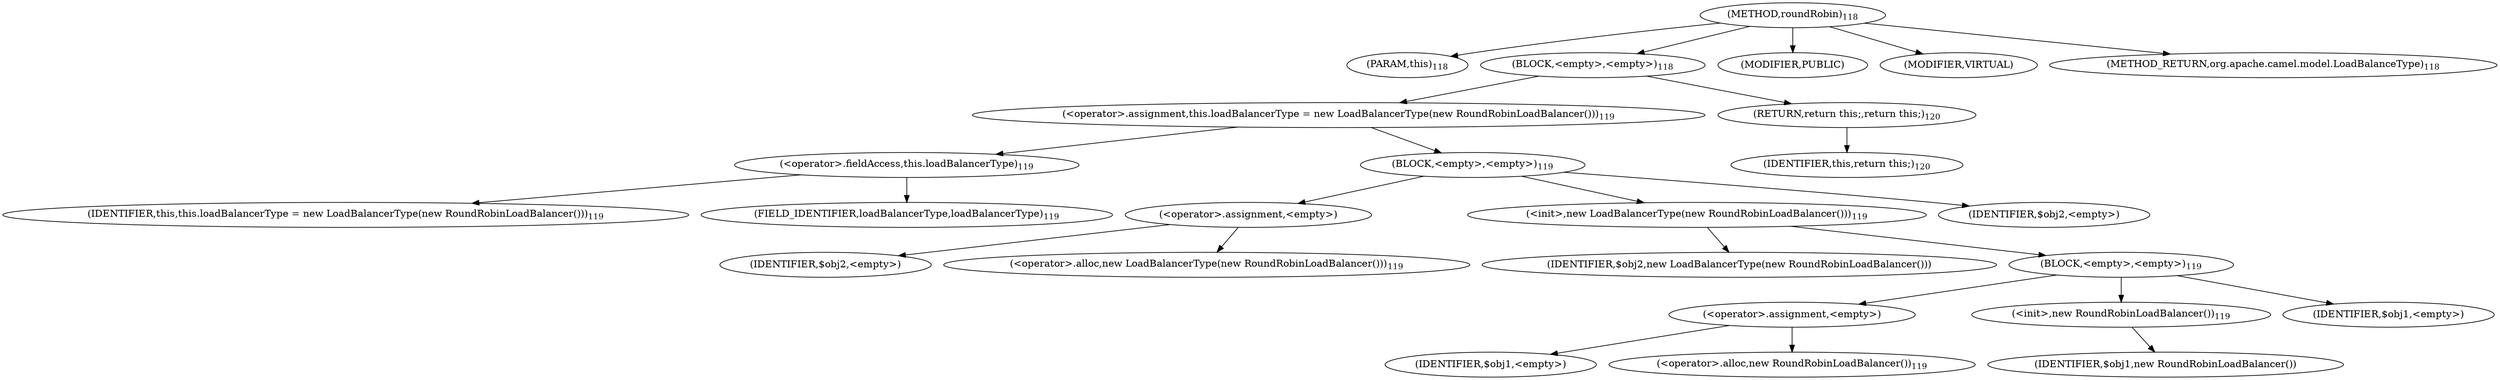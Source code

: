 digraph "roundRobin" {  
"256" [label = <(METHOD,roundRobin)<SUB>118</SUB>> ]
"10" [label = <(PARAM,this)<SUB>118</SUB>> ]
"257" [label = <(BLOCK,&lt;empty&gt;,&lt;empty&gt;)<SUB>118</SUB>> ]
"258" [label = <(&lt;operator&gt;.assignment,this.loadBalancerType = new LoadBalancerType(new RoundRobinLoadBalancer()))<SUB>119</SUB>> ]
"259" [label = <(&lt;operator&gt;.fieldAccess,this.loadBalancerType)<SUB>119</SUB>> ]
"260" [label = <(IDENTIFIER,this,this.loadBalancerType = new LoadBalancerType(new RoundRobinLoadBalancer()))<SUB>119</SUB>> ]
"261" [label = <(FIELD_IDENTIFIER,loadBalancerType,loadBalancerType)<SUB>119</SUB>> ]
"262" [label = <(BLOCK,&lt;empty&gt;,&lt;empty&gt;)<SUB>119</SUB>> ]
"263" [label = <(&lt;operator&gt;.assignment,&lt;empty&gt;)> ]
"264" [label = <(IDENTIFIER,$obj2,&lt;empty&gt;)> ]
"265" [label = <(&lt;operator&gt;.alloc,new LoadBalancerType(new RoundRobinLoadBalancer()))<SUB>119</SUB>> ]
"266" [label = <(&lt;init&gt;,new LoadBalancerType(new RoundRobinLoadBalancer()))<SUB>119</SUB>> ]
"267" [label = <(IDENTIFIER,$obj2,new LoadBalancerType(new RoundRobinLoadBalancer()))> ]
"268" [label = <(BLOCK,&lt;empty&gt;,&lt;empty&gt;)<SUB>119</SUB>> ]
"269" [label = <(&lt;operator&gt;.assignment,&lt;empty&gt;)> ]
"270" [label = <(IDENTIFIER,$obj1,&lt;empty&gt;)> ]
"271" [label = <(&lt;operator&gt;.alloc,new RoundRobinLoadBalancer())<SUB>119</SUB>> ]
"272" [label = <(&lt;init&gt;,new RoundRobinLoadBalancer())<SUB>119</SUB>> ]
"273" [label = <(IDENTIFIER,$obj1,new RoundRobinLoadBalancer())> ]
"274" [label = <(IDENTIFIER,$obj1,&lt;empty&gt;)> ]
"275" [label = <(IDENTIFIER,$obj2,&lt;empty&gt;)> ]
"276" [label = <(RETURN,return this;,return this;)<SUB>120</SUB>> ]
"9" [label = <(IDENTIFIER,this,return this;)<SUB>120</SUB>> ]
"277" [label = <(MODIFIER,PUBLIC)> ]
"278" [label = <(MODIFIER,VIRTUAL)> ]
"279" [label = <(METHOD_RETURN,org.apache.camel.model.LoadBalanceType)<SUB>118</SUB>> ]
  "256" -> "10" 
  "256" -> "257" 
  "256" -> "277" 
  "256" -> "278" 
  "256" -> "279" 
  "257" -> "258" 
  "257" -> "276" 
  "258" -> "259" 
  "258" -> "262" 
  "259" -> "260" 
  "259" -> "261" 
  "262" -> "263" 
  "262" -> "266" 
  "262" -> "275" 
  "263" -> "264" 
  "263" -> "265" 
  "266" -> "267" 
  "266" -> "268" 
  "268" -> "269" 
  "268" -> "272" 
  "268" -> "274" 
  "269" -> "270" 
  "269" -> "271" 
  "272" -> "273" 
  "276" -> "9" 
}
